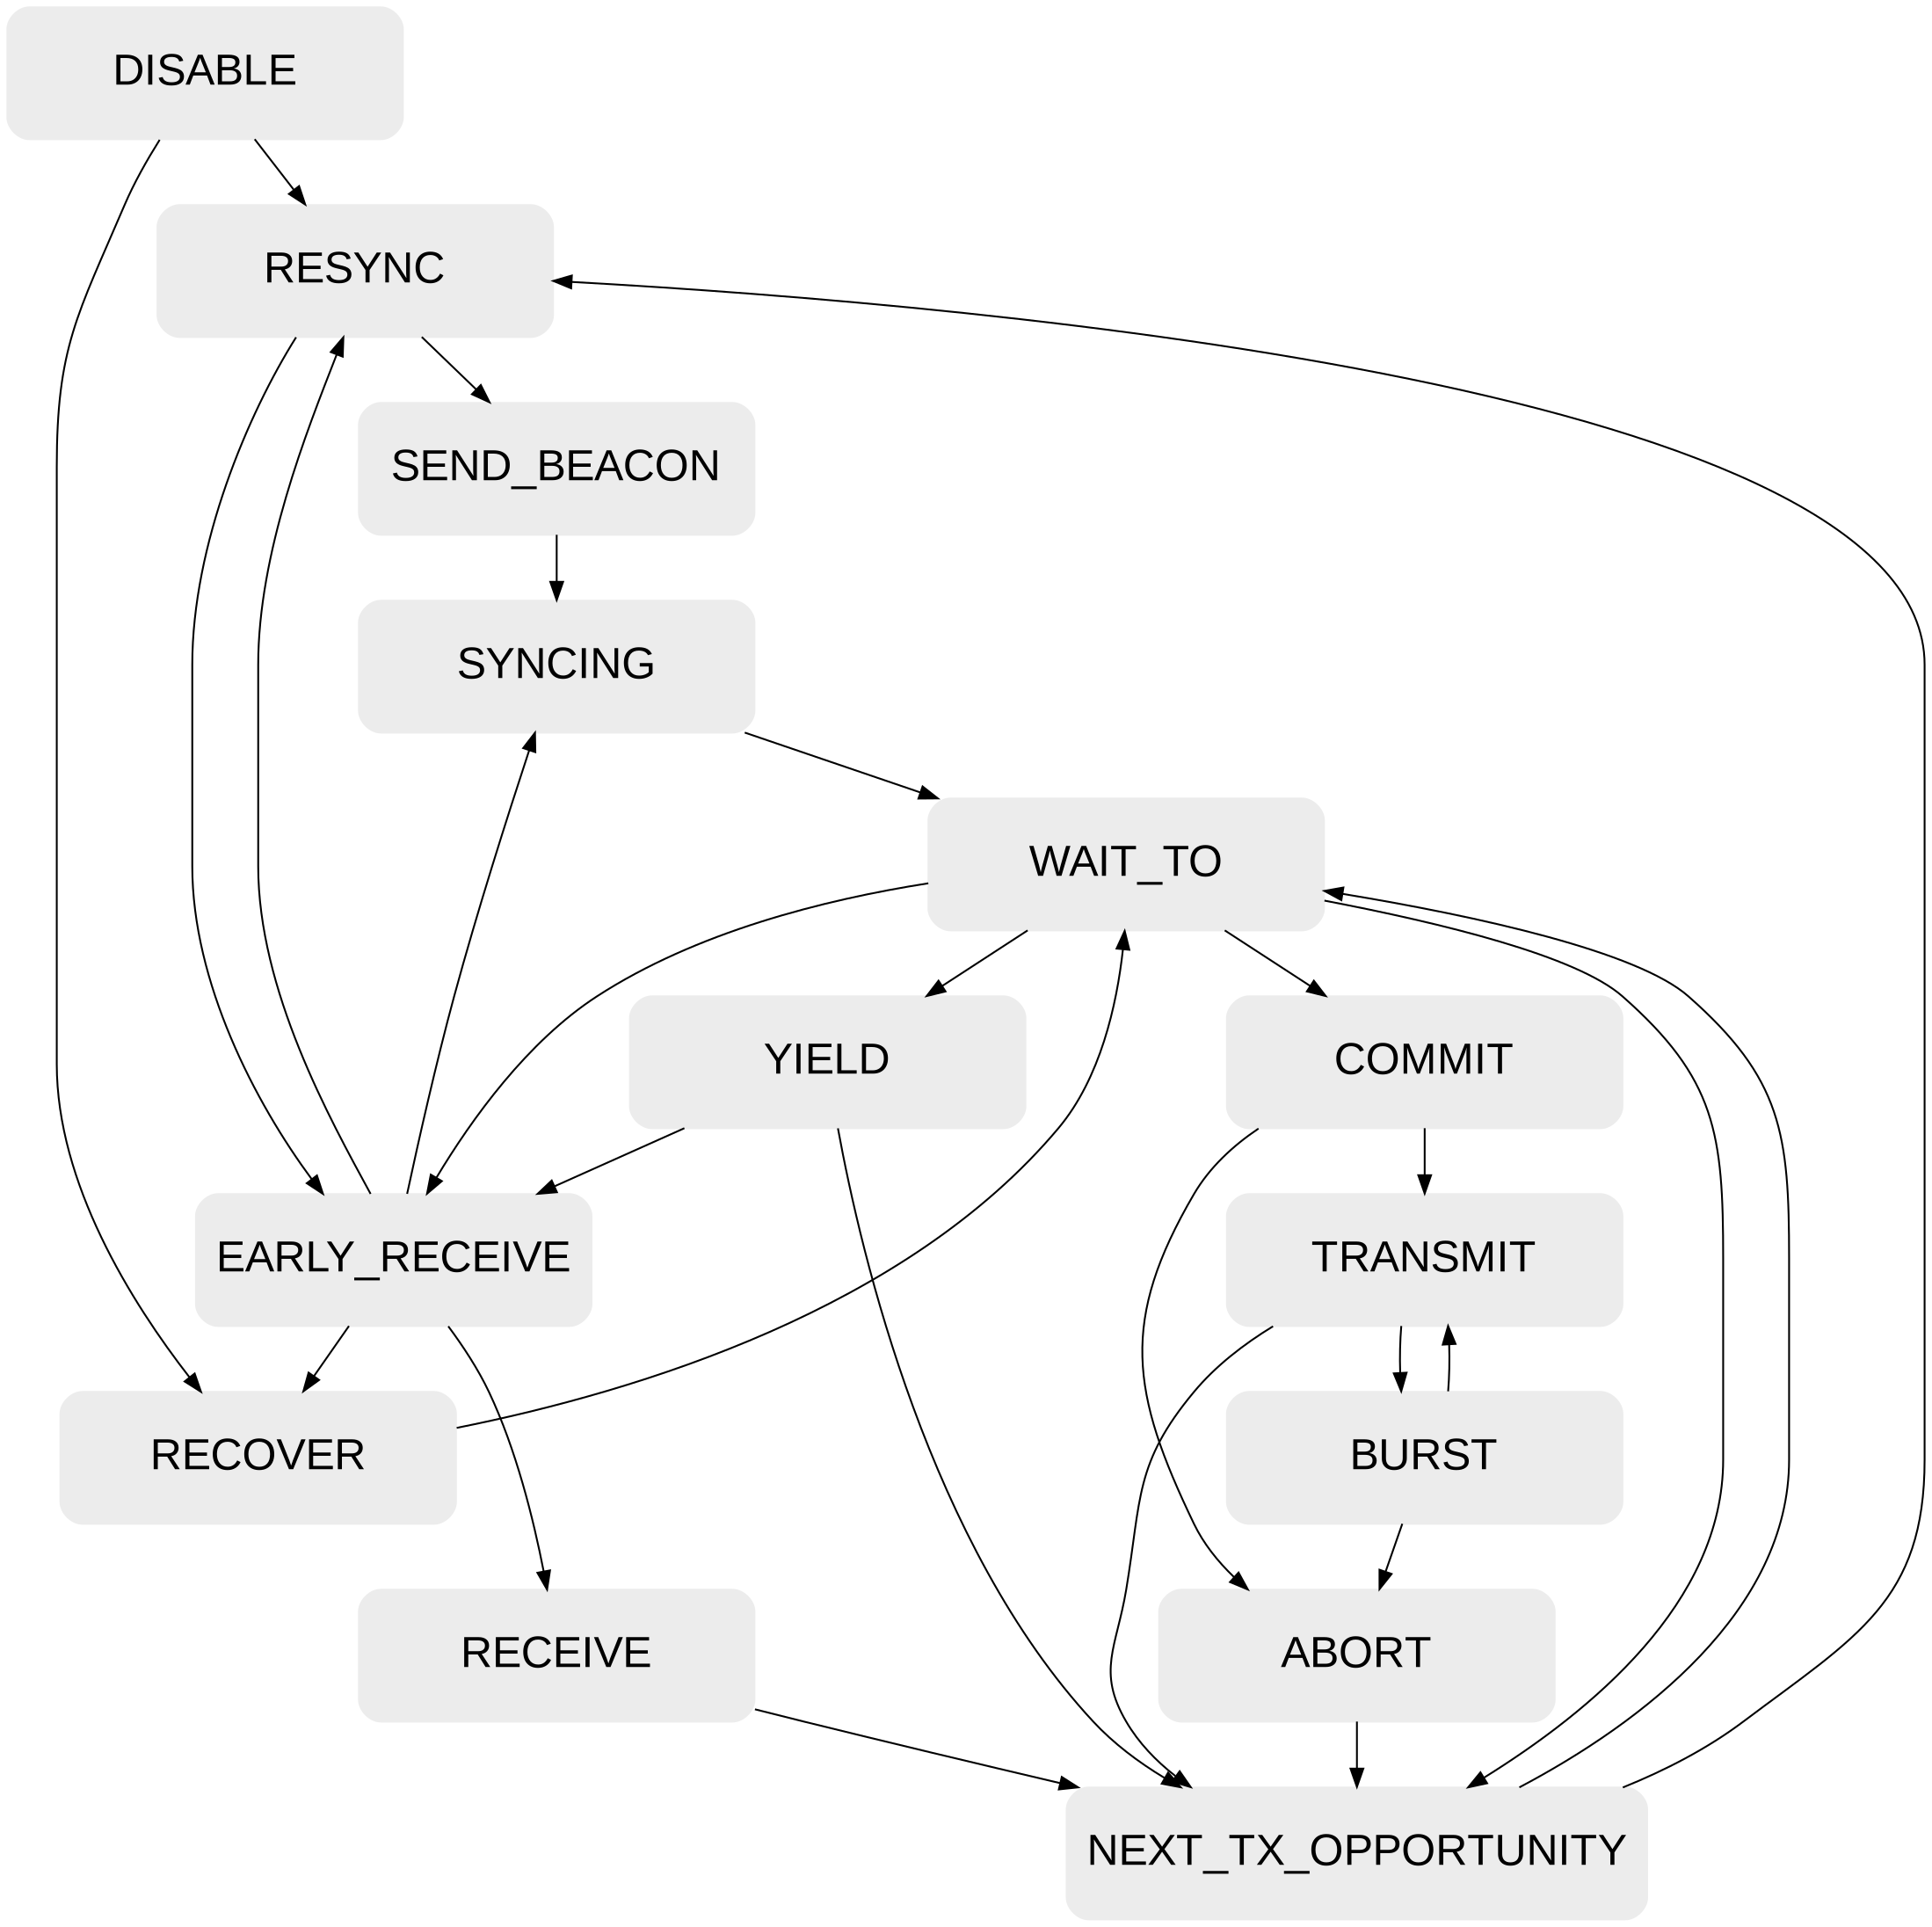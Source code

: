 digraph EthernetPlcaControlFsm {
    nodesep = 0.5;
    ranksep = 0.5;
    node [shape=box, style="rounded,filled", color="#ECECEC", fontname="Arial", fontsize=24, margin=0.15, height=1, width=3];
    edge [fontname="Arial", fontsize=24];

    DISABLE;
    RESYNC;
    RECOVER;
    SEND_BEACON;
    SYNCING;
    WAIT_TO;
    EARLY_RECEIVE;
    COMMIT;
    YIELD;
    RECEIVE;
    TRANSMIT;
    BURST;
    ABORT;
    NEXT_TX_OPPORTUNITY;

    DISABLE -> RESYNC [label=""];
    DISABLE -> RECOVER [label=""];
    RESYNC -> EARLY_RECEIVE [label=""];
    RESYNC -> SEND_BEACON [label=""];
    RECOVER -> WAIT_TO [label=""];
    SEND_BEACON -> SYNCING [label=""];
    SYNCING -> WAIT_TO [label=""];
    WAIT_TO -> EARLY_RECEIVE [label=""];
    WAIT_TO -> COMMIT [label=""];
    WAIT_TO -> NEXT_TX_OPPORTUNITY [label=""];
    WAIT_TO -> YIELD [label=""];
    EARLY_RECEIVE -> SYNCING [label=""];
    EARLY_RECEIVE -> RESYNC [label=""];
    EARLY_RECEIVE -> RECOVER [label=""];
    EARLY_RECEIVE -> RECEIVE [label=""];
    COMMIT -> TRANSMIT [label=""];
    COMMIT -> ABORT [label=""];
    YIELD -> EARLY_RECEIVE [label=""];
    YIELD -> NEXT_TX_OPPORTUNITY [label=""];
    RECEIVE -> NEXT_TX_OPPORTUNITY [label=""];
    TRANSMIT -> NEXT_TX_OPPORTUNITY [label=""];
    TRANSMIT -> BURST [label=""];
    BURST -> TRANSMIT [label=""];
    BURST -> ABORT [label=""];
    ABORT -> NEXT_TX_OPPORTUNITY [label=""];
    NEXT_TX_OPPORTUNITY -> RESYNC [label=""];
    NEXT_TX_OPPORTUNITY -> WAIT_TO [label=""];
}
